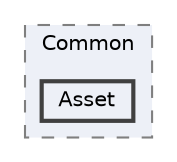 digraph "C:/Users/むずでょ/Documents/Unity Projects/RMU-1-00-00-Research/Assets/RPGMaker/Codebase/Editor/Common/Asset"
{
 // LATEX_PDF_SIZE
  bgcolor="transparent";
  edge [fontname=Helvetica,fontsize=10,labelfontname=Helvetica,labelfontsize=10];
  node [fontname=Helvetica,fontsize=10,shape=box,height=0.2,width=0.4];
  compound=true
  subgraph clusterdir_c076aa509df1cc75b7aa2748d51beacb {
    graph [ bgcolor="#edf0f7", pencolor="grey50", label="Common", fontname=Helvetica,fontsize=10 style="filled,dashed", URL="dir_c076aa509df1cc75b7aa2748d51beacb.html",tooltip=""]
  dir_599a67eae4857c77eea70e51f3ec0d87 [label="Asset", fillcolor="#edf0f7", color="grey25", style="filled,bold", URL="dir_599a67eae4857c77eea70e51f3ec0d87.html",tooltip=""];
  }
}
